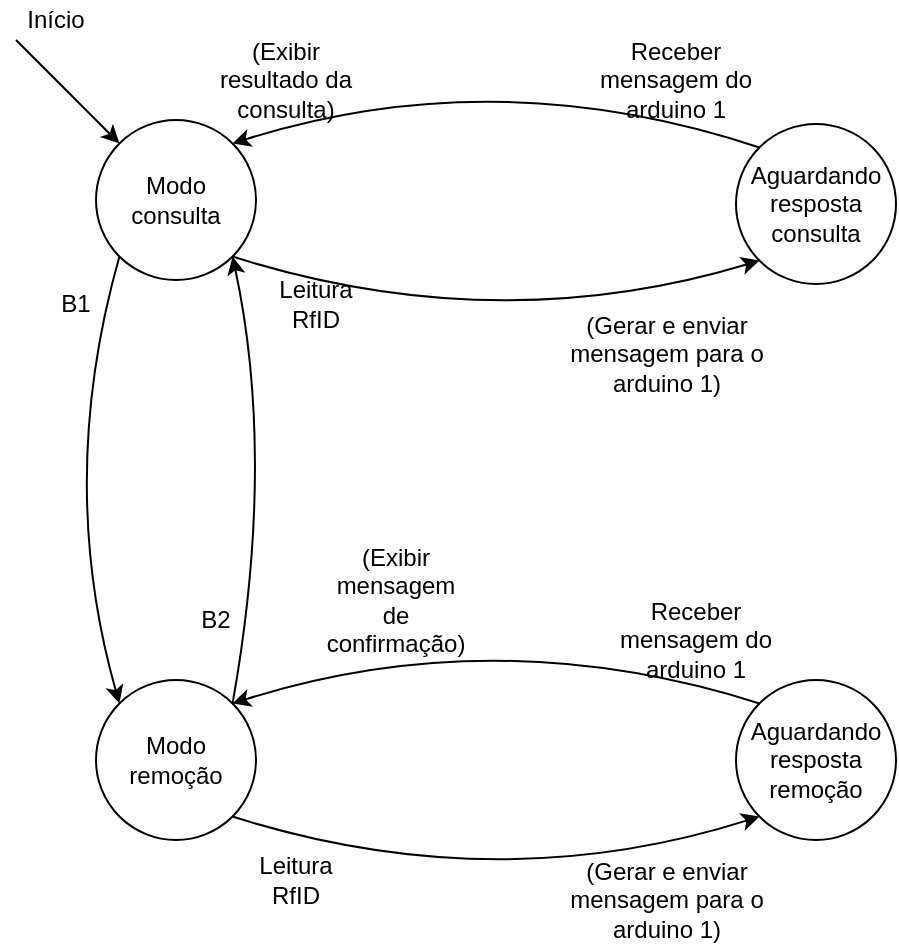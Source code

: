 <mxfile version="12.4.1" type="device" pages="1"><diagram id="vz0EgUs4U8CV5wMiwZud" name="Page-1"><mxGraphModel dx="862" dy="1651" grid="1" gridSize="10" guides="1" tooltips="1" connect="1" arrows="1" fold="1" page="1" pageScale="1" pageWidth="827" pageHeight="1169" math="0" shadow="0"><root><mxCell id="0"/><mxCell id="1" parent="0"/><mxCell id="ZOP5wLQv2oaDM2PW1Rt2-1" value="" style="ellipse;whiteSpace=wrap;html=1;aspect=fixed;" parent="1" vertex="1"><mxGeometry x="200" y="40" width="80" height="80" as="geometry"/></mxCell><mxCell id="ZOP5wLQv2oaDM2PW1Rt2-2" value="" style="ellipse;whiteSpace=wrap;html=1;aspect=fixed;" parent="1" vertex="1"><mxGeometry x="200" y="320" width="80" height="80" as="geometry"/></mxCell><mxCell id="ZOP5wLQv2oaDM2PW1Rt2-3" value="" style="ellipse;whiteSpace=wrap;html=1;aspect=fixed;" parent="1" vertex="1"><mxGeometry x="520" y="42" width="80" height="80" as="geometry"/></mxCell><mxCell id="ZOP5wLQv2oaDM2PW1Rt2-4" value="" style="ellipse;whiteSpace=wrap;html=1;aspect=fixed;" parent="1" vertex="1"><mxGeometry x="520" y="320" width="80" height="80" as="geometry"/></mxCell><mxCell id="ZOP5wLQv2oaDM2PW1Rt2-5" value="Modo consulta" style="text;html=1;strokeColor=none;fillColor=none;align=center;verticalAlign=middle;whiteSpace=wrap;rounded=0;" parent="1" vertex="1"><mxGeometry x="220" y="70" width="40" height="20" as="geometry"/></mxCell><mxCell id="ZOP5wLQv2oaDM2PW1Rt2-6" value="Aguardando resposta consulta" style="text;html=1;strokeColor=none;fillColor=none;align=center;verticalAlign=middle;whiteSpace=wrap;rounded=0;" parent="1" vertex="1"><mxGeometry x="540" y="72" width="40" height="20" as="geometry"/></mxCell><mxCell id="ZOP5wLQv2oaDM2PW1Rt2-7" value="Modo remoção" style="text;html=1;strokeColor=none;fillColor=none;align=center;verticalAlign=middle;whiteSpace=wrap;rounded=0;" parent="1" vertex="1"><mxGeometry x="220" y="350" width="40" height="20" as="geometry"/></mxCell><mxCell id="ZOP5wLQv2oaDM2PW1Rt2-8" value="Aguardando resposta remoção" style="text;html=1;strokeColor=none;fillColor=none;align=center;verticalAlign=middle;whiteSpace=wrap;rounded=0;" parent="1" vertex="1"><mxGeometry x="540" y="350" width="40" height="20" as="geometry"/></mxCell><mxCell id="ZOP5wLQv2oaDM2PW1Rt2-9" value="" style="endArrow=classic;html=1;exitX=0;exitY=1;exitDx=0;exitDy=0;entryX=0;entryY=0;entryDx=0;entryDy=0;curved=1;" parent="1" source="ZOP5wLQv2oaDM2PW1Rt2-1" target="ZOP5wLQv2oaDM2PW1Rt2-2" edge="1"><mxGeometry width="50" height="50" relative="1" as="geometry"><mxPoint x="150" y="220" as="sourcePoint"/><mxPoint x="200" y="170" as="targetPoint"/><Array as="points"><mxPoint x="180" y="220"/></Array></mxGeometry></mxCell><mxCell id="ZOP5wLQv2oaDM2PW1Rt2-10" value="" style="endArrow=classic;html=1;exitX=1;exitY=0;exitDx=0;exitDy=0;entryX=1;entryY=1;entryDx=0;entryDy=0;curved=1;" parent="1" source="ZOP5wLQv2oaDM2PW1Rt2-2" target="ZOP5wLQv2oaDM2PW1Rt2-1" edge="1"><mxGeometry width="50" height="50" relative="1" as="geometry"><mxPoint x="270" y="220" as="sourcePoint"/><mxPoint x="320" y="170" as="targetPoint"/><Array as="points"><mxPoint x="290" y="210"/></Array></mxGeometry></mxCell><mxCell id="ZOP5wLQv2oaDM2PW1Rt2-11" value="" style="endArrow=classic;html=1;exitX=1;exitY=1;exitDx=0;exitDy=0;entryX=0;entryY=1;entryDx=0;entryDy=0;curved=1;" parent="1" source="ZOP5wLQv2oaDM2PW1Rt2-2" target="ZOP5wLQv2oaDM2PW1Rt2-4" edge="1"><mxGeometry width="50" height="50" relative="1" as="geometry"><mxPoint x="363" y="340" as="sourcePoint"/><mxPoint x="413" y="290" as="targetPoint"/><Array as="points"><mxPoint x="400" y="430"/></Array></mxGeometry></mxCell><mxCell id="ZOP5wLQv2oaDM2PW1Rt2-12" value="" style="endArrow=classic;html=1;exitX=0;exitY=0;exitDx=0;exitDy=0;entryX=1;entryY=0;entryDx=0;entryDy=0;curved=1;" parent="1" source="ZOP5wLQv2oaDM2PW1Rt2-4" target="ZOP5wLQv2oaDM2PW1Rt2-2" edge="1"><mxGeometry width="50" height="50" relative="1" as="geometry"><mxPoint x="350" y="320" as="sourcePoint"/><mxPoint x="400" y="270" as="targetPoint"/><Array as="points"><mxPoint x="400" y="290"/></Array></mxGeometry></mxCell><mxCell id="ZOP5wLQv2oaDM2PW1Rt2-13" value="" style="endArrow=classic;html=1;exitX=1;exitY=1;exitDx=0;exitDy=0;entryX=0;entryY=1;entryDx=0;entryDy=0;strokeColor=#000000;curved=1;" parent="1" source="ZOP5wLQv2oaDM2PW1Rt2-1" target="ZOP5wLQv2oaDM2PW1Rt2-3" edge="1"><mxGeometry width="50" height="50" relative="1" as="geometry"><mxPoint x="350" y="117" as="sourcePoint"/><mxPoint x="400" y="67" as="targetPoint"/><Array as="points"><mxPoint x="400" y="150"/></Array></mxGeometry></mxCell><mxCell id="ZOP5wLQv2oaDM2PW1Rt2-15" value="B1" style="text;html=1;strokeColor=none;fillColor=none;align=center;verticalAlign=middle;whiteSpace=wrap;rounded=0;" parent="1" vertex="1"><mxGeometry x="170" y="122" width="40" height="20" as="geometry"/></mxCell><mxCell id="ZOP5wLQv2oaDM2PW1Rt2-16" value="B2" style="text;html=1;strokeColor=none;fillColor=none;align=center;verticalAlign=middle;whiteSpace=wrap;rounded=0;" parent="1" vertex="1"><mxGeometry x="240" y="280" width="40" height="20" as="geometry"/></mxCell><mxCell id="ZOP5wLQv2oaDM2PW1Rt2-17" value="Leitura RfID" style="text;html=1;strokeColor=none;fillColor=none;align=center;verticalAlign=middle;whiteSpace=wrap;rounded=0;" parent="1" vertex="1"><mxGeometry x="280" y="410" width="40" height="20" as="geometry"/></mxCell><mxCell id="ZOP5wLQv2oaDM2PW1Rt2-18" value="Leitura RfID" style="text;html=1;strokeColor=none;fillColor=none;align=center;verticalAlign=middle;whiteSpace=wrap;rounded=0;" parent="1" vertex="1"><mxGeometry x="290" y="122" width="40" height="20" as="geometry"/></mxCell><mxCell id="ZOP5wLQv2oaDM2PW1Rt2-20" value="(Gerar e enviar &lt;br&gt;mensagem para o &lt;br&gt;arduino 1)" style="text;html=1;align=center;verticalAlign=middle;resizable=0;points=[];;autosize=1;" parent="1" vertex="1"><mxGeometry x="430" y="132" width="110" height="50" as="geometry"/></mxCell><mxCell id="ZOP5wLQv2oaDM2PW1Rt2-23" value="(Gerar e enviar &lt;br&gt;mensagem para o &lt;br&gt;arduino 1)" style="text;html=1;align=center;verticalAlign=middle;resizable=0;points=[];;autosize=1;" parent="1" vertex="1"><mxGeometry x="430" y="405" width="110" height="50" as="geometry"/></mxCell><mxCell id="ZOP5wLQv2oaDM2PW1Rt2-24" value="Receber mensagem do arduino 1" style="text;html=1;strokeColor=none;fillColor=none;align=center;verticalAlign=middle;whiteSpace=wrap;rounded=0;" parent="1" vertex="1"><mxGeometry x="450" y="290" width="100" height="20" as="geometry"/></mxCell><mxCell id="ZOP5wLQv2oaDM2PW1Rt2-25" value="" style="endArrow=classic;html=1;strokeColor=#000000;exitX=0;exitY=0;exitDx=0;exitDy=0;entryX=1;entryY=0;entryDx=0;entryDy=0;curved=1;" parent="1" source="ZOP5wLQv2oaDM2PW1Rt2-3" target="ZOP5wLQv2oaDM2PW1Rt2-1" edge="1"><mxGeometry width="50" height="50" relative="1" as="geometry"><mxPoint x="380" y="99" as="sourcePoint"/><mxPoint x="430" y="49" as="targetPoint"/><Array as="points"><mxPoint x="400" y="10"/></Array></mxGeometry></mxCell><mxCell id="ZOP5wLQv2oaDM2PW1Rt2-26" value="Receber mensagem do arduino 1" style="text;html=1;strokeColor=none;fillColor=none;align=center;verticalAlign=middle;whiteSpace=wrap;rounded=0;" parent="1" vertex="1"><mxGeometry x="440" y="10" width="100" height="20" as="geometry"/></mxCell><mxCell id="ZOP5wLQv2oaDM2PW1Rt2-27" value="(Exibir mensagem de confirmação)" style="text;html=1;strokeColor=none;fillColor=none;align=center;verticalAlign=middle;whiteSpace=wrap;rounded=0;" parent="1" vertex="1"><mxGeometry x="330" y="270" width="40" height="20" as="geometry"/></mxCell><mxCell id="ZOP5wLQv2oaDM2PW1Rt2-28" value="(Exibir resultado da consulta)" style="text;html=1;strokeColor=none;fillColor=none;align=center;verticalAlign=middle;whiteSpace=wrap;rounded=0;" parent="1" vertex="1"><mxGeometry x="260" y="10" width="70" height="20" as="geometry"/></mxCell><mxCell id="VTJjOR1RxPQaKGTA3J1i-1" value="" style="endArrow=classic;html=1;entryX=0;entryY=0;entryDx=0;entryDy=0;" edge="1" parent="1" target="ZOP5wLQv2oaDM2PW1Rt2-1"><mxGeometry width="50" height="50" relative="1" as="geometry"><mxPoint x="160" as="sourcePoint"/><mxPoint x="200" y="44" as="targetPoint"/></mxGeometry></mxCell><mxCell id="VTJjOR1RxPQaKGTA3J1i-2" value="Início" style="text;html=1;strokeColor=none;fillColor=none;align=center;verticalAlign=middle;whiteSpace=wrap;rounded=0;" vertex="1" parent="1"><mxGeometry x="160" y="-20" width="40" height="20" as="geometry"/></mxCell></root></mxGraphModel></diagram></mxfile>
